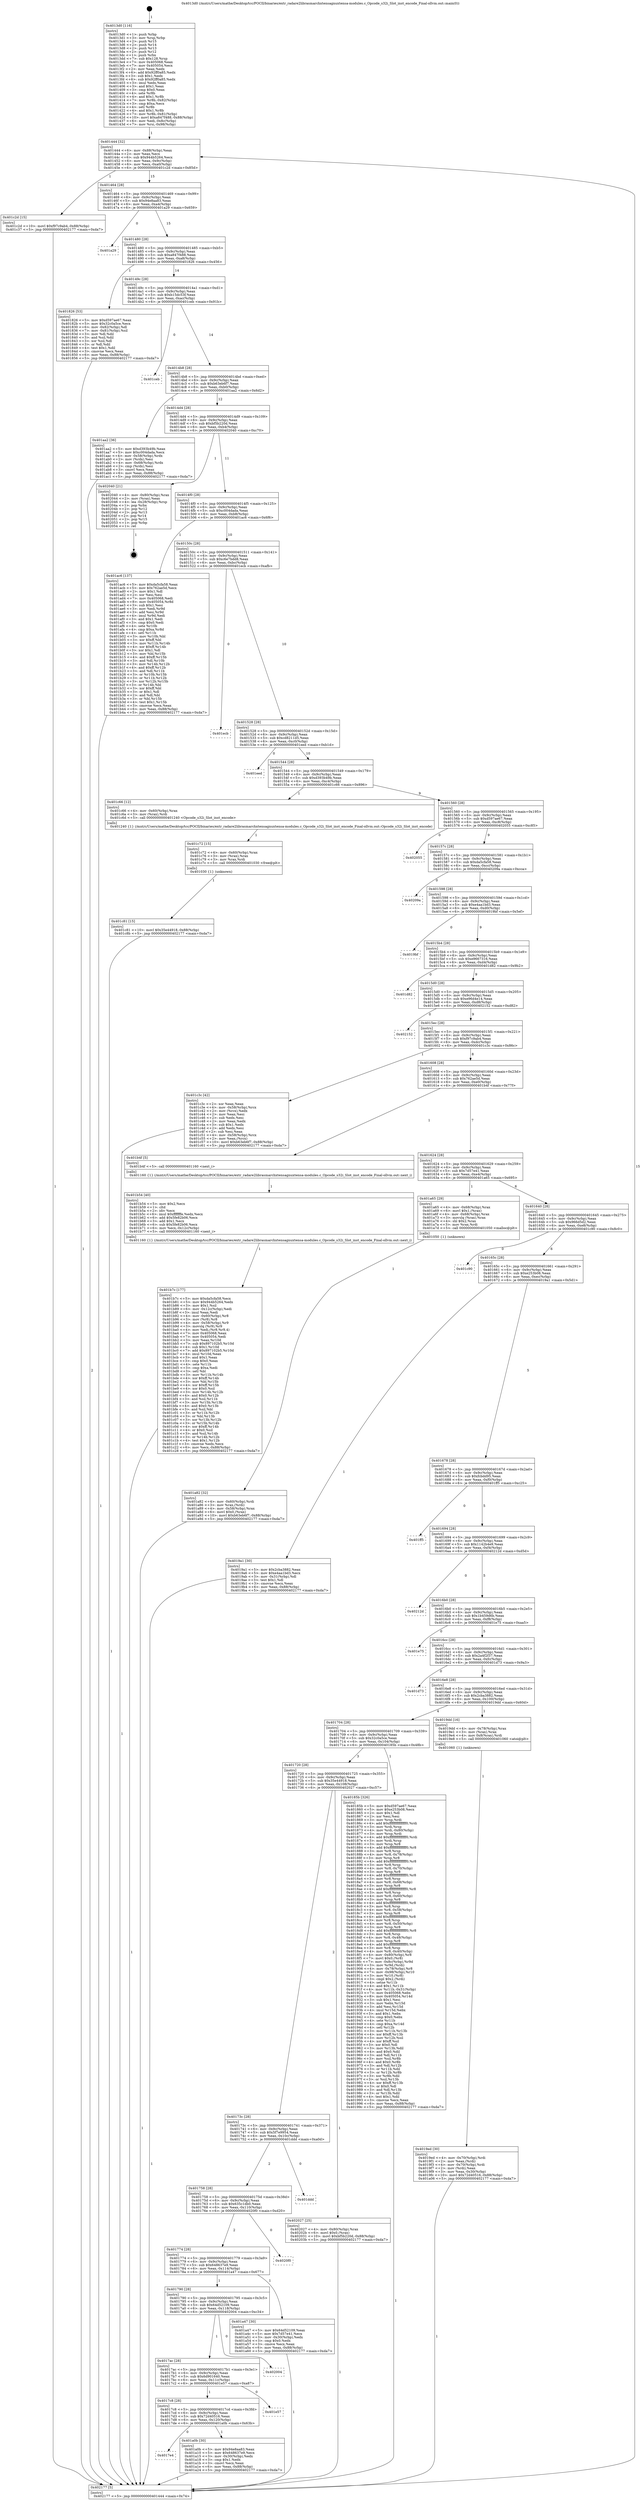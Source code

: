 digraph "0x4013d0" {
  label = "0x4013d0 (/mnt/c/Users/mathe/Desktop/tcc/POCII/binaries/extr_radare2librasmarchxtensagnuxtensa-modules.c_Opcode_s32i_Slot_inst_encode_Final-ollvm.out::main(0))"
  labelloc = "t"
  node[shape=record]

  Entry [label="",width=0.3,height=0.3,shape=circle,fillcolor=black,style=filled]
  "0x401444" [label="{
     0x401444 [32]\l
     | [instrs]\l
     &nbsp;&nbsp;0x401444 \<+6\>: mov -0x88(%rbp),%eax\l
     &nbsp;&nbsp;0x40144a \<+2\>: mov %eax,%ecx\l
     &nbsp;&nbsp;0x40144c \<+6\>: sub $0x944b5264,%ecx\l
     &nbsp;&nbsp;0x401452 \<+6\>: mov %eax,-0x9c(%rbp)\l
     &nbsp;&nbsp;0x401458 \<+6\>: mov %ecx,-0xa0(%rbp)\l
     &nbsp;&nbsp;0x40145e \<+6\>: je 0000000000401c2d \<main+0x85d\>\l
  }"]
  "0x401c2d" [label="{
     0x401c2d [15]\l
     | [instrs]\l
     &nbsp;&nbsp;0x401c2d \<+10\>: movl $0xf97c9ab4,-0x88(%rbp)\l
     &nbsp;&nbsp;0x401c37 \<+5\>: jmp 0000000000402177 \<main+0xda7\>\l
  }"]
  "0x401464" [label="{
     0x401464 [28]\l
     | [instrs]\l
     &nbsp;&nbsp;0x401464 \<+5\>: jmp 0000000000401469 \<main+0x99\>\l
     &nbsp;&nbsp;0x401469 \<+6\>: mov -0x9c(%rbp),%eax\l
     &nbsp;&nbsp;0x40146f \<+5\>: sub $0x94e8aa83,%eax\l
     &nbsp;&nbsp;0x401474 \<+6\>: mov %eax,-0xa4(%rbp)\l
     &nbsp;&nbsp;0x40147a \<+6\>: je 0000000000401a29 \<main+0x659\>\l
  }"]
  Exit [label="",width=0.3,height=0.3,shape=circle,fillcolor=black,style=filled,peripheries=2]
  "0x401a29" [label="{
     0x401a29\l
  }", style=dashed]
  "0x401480" [label="{
     0x401480 [28]\l
     | [instrs]\l
     &nbsp;&nbsp;0x401480 \<+5\>: jmp 0000000000401485 \<main+0xb5\>\l
     &nbsp;&nbsp;0x401485 \<+6\>: mov -0x9c(%rbp),%eax\l
     &nbsp;&nbsp;0x40148b \<+5\>: sub $0xa847f488,%eax\l
     &nbsp;&nbsp;0x401490 \<+6\>: mov %eax,-0xa8(%rbp)\l
     &nbsp;&nbsp;0x401496 \<+6\>: je 0000000000401826 \<main+0x456\>\l
  }"]
  "0x401c81" [label="{
     0x401c81 [15]\l
     | [instrs]\l
     &nbsp;&nbsp;0x401c81 \<+10\>: movl $0x35e44918,-0x88(%rbp)\l
     &nbsp;&nbsp;0x401c8b \<+5\>: jmp 0000000000402177 \<main+0xda7\>\l
  }"]
  "0x401826" [label="{
     0x401826 [53]\l
     | [instrs]\l
     &nbsp;&nbsp;0x401826 \<+5\>: mov $0xd597ae67,%eax\l
     &nbsp;&nbsp;0x40182b \<+5\>: mov $0x32c0a5ce,%ecx\l
     &nbsp;&nbsp;0x401830 \<+6\>: mov -0x82(%rbp),%dl\l
     &nbsp;&nbsp;0x401836 \<+7\>: mov -0x81(%rbp),%sil\l
     &nbsp;&nbsp;0x40183d \<+3\>: mov %dl,%dil\l
     &nbsp;&nbsp;0x401840 \<+3\>: and %sil,%dil\l
     &nbsp;&nbsp;0x401843 \<+3\>: xor %sil,%dl\l
     &nbsp;&nbsp;0x401846 \<+3\>: or %dl,%dil\l
     &nbsp;&nbsp;0x401849 \<+4\>: test $0x1,%dil\l
     &nbsp;&nbsp;0x40184d \<+3\>: cmovne %ecx,%eax\l
     &nbsp;&nbsp;0x401850 \<+6\>: mov %eax,-0x88(%rbp)\l
     &nbsp;&nbsp;0x401856 \<+5\>: jmp 0000000000402177 \<main+0xda7\>\l
  }"]
  "0x40149c" [label="{
     0x40149c [28]\l
     | [instrs]\l
     &nbsp;&nbsp;0x40149c \<+5\>: jmp 00000000004014a1 \<main+0xd1\>\l
     &nbsp;&nbsp;0x4014a1 \<+6\>: mov -0x9c(%rbp),%eax\l
     &nbsp;&nbsp;0x4014a7 \<+5\>: sub $0xb15dc53f,%eax\l
     &nbsp;&nbsp;0x4014ac \<+6\>: mov %eax,-0xac(%rbp)\l
     &nbsp;&nbsp;0x4014b2 \<+6\>: je 0000000000401ceb \<main+0x91b\>\l
  }"]
  "0x402177" [label="{
     0x402177 [5]\l
     | [instrs]\l
     &nbsp;&nbsp;0x402177 \<+5\>: jmp 0000000000401444 \<main+0x74\>\l
  }"]
  "0x4013d0" [label="{
     0x4013d0 [116]\l
     | [instrs]\l
     &nbsp;&nbsp;0x4013d0 \<+1\>: push %rbp\l
     &nbsp;&nbsp;0x4013d1 \<+3\>: mov %rsp,%rbp\l
     &nbsp;&nbsp;0x4013d4 \<+2\>: push %r15\l
     &nbsp;&nbsp;0x4013d6 \<+2\>: push %r14\l
     &nbsp;&nbsp;0x4013d8 \<+2\>: push %r13\l
     &nbsp;&nbsp;0x4013da \<+2\>: push %r12\l
     &nbsp;&nbsp;0x4013dc \<+1\>: push %rbx\l
     &nbsp;&nbsp;0x4013dd \<+7\>: sub $0x128,%rsp\l
     &nbsp;&nbsp;0x4013e4 \<+7\>: mov 0x405068,%eax\l
     &nbsp;&nbsp;0x4013eb \<+7\>: mov 0x405054,%ecx\l
     &nbsp;&nbsp;0x4013f2 \<+2\>: mov %eax,%edx\l
     &nbsp;&nbsp;0x4013f4 \<+6\>: add $0x92ff0a85,%edx\l
     &nbsp;&nbsp;0x4013fa \<+3\>: sub $0x1,%edx\l
     &nbsp;&nbsp;0x4013fd \<+6\>: sub $0x92ff0a85,%edx\l
     &nbsp;&nbsp;0x401403 \<+3\>: imul %edx,%eax\l
     &nbsp;&nbsp;0x401406 \<+3\>: and $0x1,%eax\l
     &nbsp;&nbsp;0x401409 \<+3\>: cmp $0x0,%eax\l
     &nbsp;&nbsp;0x40140c \<+4\>: sete %r8b\l
     &nbsp;&nbsp;0x401410 \<+4\>: and $0x1,%r8b\l
     &nbsp;&nbsp;0x401414 \<+7\>: mov %r8b,-0x82(%rbp)\l
     &nbsp;&nbsp;0x40141b \<+3\>: cmp $0xa,%ecx\l
     &nbsp;&nbsp;0x40141e \<+4\>: setl %r8b\l
     &nbsp;&nbsp;0x401422 \<+4\>: and $0x1,%r8b\l
     &nbsp;&nbsp;0x401426 \<+7\>: mov %r8b,-0x81(%rbp)\l
     &nbsp;&nbsp;0x40142d \<+10\>: movl $0xa847f488,-0x88(%rbp)\l
     &nbsp;&nbsp;0x401437 \<+6\>: mov %edi,-0x8c(%rbp)\l
     &nbsp;&nbsp;0x40143d \<+7\>: mov %rsi,-0x98(%rbp)\l
  }"]
  "0x401c72" [label="{
     0x401c72 [15]\l
     | [instrs]\l
     &nbsp;&nbsp;0x401c72 \<+4\>: mov -0x60(%rbp),%rax\l
     &nbsp;&nbsp;0x401c76 \<+3\>: mov (%rax),%rax\l
     &nbsp;&nbsp;0x401c79 \<+3\>: mov %rax,%rdi\l
     &nbsp;&nbsp;0x401c7c \<+5\>: call 0000000000401030 \<free@plt\>\l
     | [calls]\l
     &nbsp;&nbsp;0x401030 \{1\} (unknown)\l
  }"]
  "0x401ceb" [label="{
     0x401ceb\l
  }", style=dashed]
  "0x4014b8" [label="{
     0x4014b8 [28]\l
     | [instrs]\l
     &nbsp;&nbsp;0x4014b8 \<+5\>: jmp 00000000004014bd \<main+0xed\>\l
     &nbsp;&nbsp;0x4014bd \<+6\>: mov -0x9c(%rbp),%eax\l
     &nbsp;&nbsp;0x4014c3 \<+5\>: sub $0xb63eb6f7,%eax\l
     &nbsp;&nbsp;0x4014c8 \<+6\>: mov %eax,-0xb0(%rbp)\l
     &nbsp;&nbsp;0x4014ce \<+6\>: je 0000000000401aa2 \<main+0x6d2\>\l
  }"]
  "0x401b7c" [label="{
     0x401b7c [177]\l
     | [instrs]\l
     &nbsp;&nbsp;0x401b7c \<+5\>: mov $0xda5cfa58,%ecx\l
     &nbsp;&nbsp;0x401b81 \<+5\>: mov $0x944b5264,%edx\l
     &nbsp;&nbsp;0x401b86 \<+3\>: mov $0x1,%sil\l
     &nbsp;&nbsp;0x401b89 \<+6\>: mov -0x12c(%rbp),%edi\l
     &nbsp;&nbsp;0x401b8f \<+3\>: imul %eax,%edi\l
     &nbsp;&nbsp;0x401b92 \<+4\>: mov -0x60(%rbp),%r8\l
     &nbsp;&nbsp;0x401b96 \<+3\>: mov (%r8),%r8\l
     &nbsp;&nbsp;0x401b99 \<+4\>: mov -0x58(%rbp),%r9\l
     &nbsp;&nbsp;0x401b9d \<+3\>: movslq (%r9),%r9\l
     &nbsp;&nbsp;0x401ba0 \<+4\>: mov %edi,(%r8,%r9,4)\l
     &nbsp;&nbsp;0x401ba4 \<+7\>: mov 0x405068,%eax\l
     &nbsp;&nbsp;0x401bab \<+7\>: mov 0x405054,%edi\l
     &nbsp;&nbsp;0x401bb2 \<+3\>: mov %eax,%r10d\l
     &nbsp;&nbsp;0x401bb5 \<+7\>: sub $0x897102b5,%r10d\l
     &nbsp;&nbsp;0x401bbc \<+4\>: sub $0x1,%r10d\l
     &nbsp;&nbsp;0x401bc0 \<+7\>: add $0x897102b5,%r10d\l
     &nbsp;&nbsp;0x401bc7 \<+4\>: imul %r10d,%eax\l
     &nbsp;&nbsp;0x401bcb \<+3\>: and $0x1,%eax\l
     &nbsp;&nbsp;0x401bce \<+3\>: cmp $0x0,%eax\l
     &nbsp;&nbsp;0x401bd1 \<+4\>: sete %r11b\l
     &nbsp;&nbsp;0x401bd5 \<+3\>: cmp $0xa,%edi\l
     &nbsp;&nbsp;0x401bd8 \<+3\>: setl %bl\l
     &nbsp;&nbsp;0x401bdb \<+3\>: mov %r11b,%r14b\l
     &nbsp;&nbsp;0x401bde \<+4\>: xor $0xff,%r14b\l
     &nbsp;&nbsp;0x401be2 \<+3\>: mov %bl,%r15b\l
     &nbsp;&nbsp;0x401be5 \<+4\>: xor $0xff,%r15b\l
     &nbsp;&nbsp;0x401be9 \<+4\>: xor $0x0,%sil\l
     &nbsp;&nbsp;0x401bed \<+3\>: mov %r14b,%r12b\l
     &nbsp;&nbsp;0x401bf0 \<+4\>: and $0x0,%r12b\l
     &nbsp;&nbsp;0x401bf4 \<+3\>: and %sil,%r11b\l
     &nbsp;&nbsp;0x401bf7 \<+3\>: mov %r15b,%r13b\l
     &nbsp;&nbsp;0x401bfa \<+4\>: and $0x0,%r13b\l
     &nbsp;&nbsp;0x401bfe \<+3\>: and %sil,%bl\l
     &nbsp;&nbsp;0x401c01 \<+3\>: or %r11b,%r12b\l
     &nbsp;&nbsp;0x401c04 \<+3\>: or %bl,%r13b\l
     &nbsp;&nbsp;0x401c07 \<+3\>: xor %r13b,%r12b\l
     &nbsp;&nbsp;0x401c0a \<+3\>: or %r15b,%r14b\l
     &nbsp;&nbsp;0x401c0d \<+4\>: xor $0xff,%r14b\l
     &nbsp;&nbsp;0x401c11 \<+4\>: or $0x0,%sil\l
     &nbsp;&nbsp;0x401c15 \<+3\>: and %sil,%r14b\l
     &nbsp;&nbsp;0x401c18 \<+3\>: or %r14b,%r12b\l
     &nbsp;&nbsp;0x401c1b \<+4\>: test $0x1,%r12b\l
     &nbsp;&nbsp;0x401c1f \<+3\>: cmovne %edx,%ecx\l
     &nbsp;&nbsp;0x401c22 \<+6\>: mov %ecx,-0x88(%rbp)\l
     &nbsp;&nbsp;0x401c28 \<+5\>: jmp 0000000000402177 \<main+0xda7\>\l
  }"]
  "0x401aa2" [label="{
     0x401aa2 [36]\l
     | [instrs]\l
     &nbsp;&nbsp;0x401aa2 \<+5\>: mov $0xd393b49b,%eax\l
     &nbsp;&nbsp;0x401aa7 \<+5\>: mov $0xc004dada,%ecx\l
     &nbsp;&nbsp;0x401aac \<+4\>: mov -0x58(%rbp),%rdx\l
     &nbsp;&nbsp;0x401ab0 \<+2\>: mov (%rdx),%esi\l
     &nbsp;&nbsp;0x401ab2 \<+4\>: mov -0x68(%rbp),%rdx\l
     &nbsp;&nbsp;0x401ab6 \<+2\>: cmp (%rdx),%esi\l
     &nbsp;&nbsp;0x401ab8 \<+3\>: cmovl %ecx,%eax\l
     &nbsp;&nbsp;0x401abb \<+6\>: mov %eax,-0x88(%rbp)\l
     &nbsp;&nbsp;0x401ac1 \<+5\>: jmp 0000000000402177 \<main+0xda7\>\l
  }"]
  "0x4014d4" [label="{
     0x4014d4 [28]\l
     | [instrs]\l
     &nbsp;&nbsp;0x4014d4 \<+5\>: jmp 00000000004014d9 \<main+0x109\>\l
     &nbsp;&nbsp;0x4014d9 \<+6\>: mov -0x9c(%rbp),%eax\l
     &nbsp;&nbsp;0x4014df \<+5\>: sub $0xbf5b220d,%eax\l
     &nbsp;&nbsp;0x4014e4 \<+6\>: mov %eax,-0xb4(%rbp)\l
     &nbsp;&nbsp;0x4014ea \<+6\>: je 0000000000402040 \<main+0xc70\>\l
  }"]
  "0x401b54" [label="{
     0x401b54 [40]\l
     | [instrs]\l
     &nbsp;&nbsp;0x401b54 \<+5\>: mov $0x2,%ecx\l
     &nbsp;&nbsp;0x401b59 \<+1\>: cltd\l
     &nbsp;&nbsp;0x401b5a \<+2\>: idiv %ecx\l
     &nbsp;&nbsp;0x401b5c \<+6\>: imul $0xfffffffe,%edx,%ecx\l
     &nbsp;&nbsp;0x401b62 \<+6\>: add $0x5fe82b06,%ecx\l
     &nbsp;&nbsp;0x401b68 \<+3\>: add $0x1,%ecx\l
     &nbsp;&nbsp;0x401b6b \<+6\>: sub $0x5fe82b06,%ecx\l
     &nbsp;&nbsp;0x401b71 \<+6\>: mov %ecx,-0x12c(%rbp)\l
     &nbsp;&nbsp;0x401b77 \<+5\>: call 0000000000401160 \<next_i\>\l
     | [calls]\l
     &nbsp;&nbsp;0x401160 \{1\} (/mnt/c/Users/mathe/Desktop/tcc/POCII/binaries/extr_radare2librasmarchxtensagnuxtensa-modules.c_Opcode_s32i_Slot_inst_encode_Final-ollvm.out::next_i)\l
  }"]
  "0x402040" [label="{
     0x402040 [21]\l
     | [instrs]\l
     &nbsp;&nbsp;0x402040 \<+4\>: mov -0x80(%rbp),%rax\l
     &nbsp;&nbsp;0x402044 \<+2\>: mov (%rax),%eax\l
     &nbsp;&nbsp;0x402046 \<+4\>: lea -0x28(%rbp),%rsp\l
     &nbsp;&nbsp;0x40204a \<+1\>: pop %rbx\l
     &nbsp;&nbsp;0x40204b \<+2\>: pop %r12\l
     &nbsp;&nbsp;0x40204d \<+2\>: pop %r13\l
     &nbsp;&nbsp;0x40204f \<+2\>: pop %r14\l
     &nbsp;&nbsp;0x402051 \<+2\>: pop %r15\l
     &nbsp;&nbsp;0x402053 \<+1\>: pop %rbp\l
     &nbsp;&nbsp;0x402054 \<+1\>: ret\l
  }"]
  "0x4014f0" [label="{
     0x4014f0 [28]\l
     | [instrs]\l
     &nbsp;&nbsp;0x4014f0 \<+5\>: jmp 00000000004014f5 \<main+0x125\>\l
     &nbsp;&nbsp;0x4014f5 \<+6\>: mov -0x9c(%rbp),%eax\l
     &nbsp;&nbsp;0x4014fb \<+5\>: sub $0xc004dada,%eax\l
     &nbsp;&nbsp;0x401500 \<+6\>: mov %eax,-0xb8(%rbp)\l
     &nbsp;&nbsp;0x401506 \<+6\>: je 0000000000401ac6 \<main+0x6f6\>\l
  }"]
  "0x401a82" [label="{
     0x401a82 [32]\l
     | [instrs]\l
     &nbsp;&nbsp;0x401a82 \<+4\>: mov -0x60(%rbp),%rdi\l
     &nbsp;&nbsp;0x401a86 \<+3\>: mov %rax,(%rdi)\l
     &nbsp;&nbsp;0x401a89 \<+4\>: mov -0x58(%rbp),%rax\l
     &nbsp;&nbsp;0x401a8d \<+6\>: movl $0x0,(%rax)\l
     &nbsp;&nbsp;0x401a93 \<+10\>: movl $0xb63eb6f7,-0x88(%rbp)\l
     &nbsp;&nbsp;0x401a9d \<+5\>: jmp 0000000000402177 \<main+0xda7\>\l
  }"]
  "0x401ac6" [label="{
     0x401ac6 [137]\l
     | [instrs]\l
     &nbsp;&nbsp;0x401ac6 \<+5\>: mov $0xda5cfa58,%eax\l
     &nbsp;&nbsp;0x401acb \<+5\>: mov $0x762ae5d,%ecx\l
     &nbsp;&nbsp;0x401ad0 \<+2\>: mov $0x1,%dl\l
     &nbsp;&nbsp;0x401ad2 \<+2\>: xor %esi,%esi\l
     &nbsp;&nbsp;0x401ad4 \<+7\>: mov 0x405068,%edi\l
     &nbsp;&nbsp;0x401adb \<+8\>: mov 0x405054,%r8d\l
     &nbsp;&nbsp;0x401ae3 \<+3\>: sub $0x1,%esi\l
     &nbsp;&nbsp;0x401ae6 \<+3\>: mov %edi,%r9d\l
     &nbsp;&nbsp;0x401ae9 \<+3\>: add %esi,%r9d\l
     &nbsp;&nbsp;0x401aec \<+4\>: imul %r9d,%edi\l
     &nbsp;&nbsp;0x401af0 \<+3\>: and $0x1,%edi\l
     &nbsp;&nbsp;0x401af3 \<+3\>: cmp $0x0,%edi\l
     &nbsp;&nbsp;0x401af6 \<+4\>: sete %r10b\l
     &nbsp;&nbsp;0x401afa \<+4\>: cmp $0xa,%r8d\l
     &nbsp;&nbsp;0x401afe \<+4\>: setl %r11b\l
     &nbsp;&nbsp;0x401b02 \<+3\>: mov %r10b,%bl\l
     &nbsp;&nbsp;0x401b05 \<+3\>: xor $0xff,%bl\l
     &nbsp;&nbsp;0x401b08 \<+3\>: mov %r11b,%r14b\l
     &nbsp;&nbsp;0x401b0b \<+4\>: xor $0xff,%r14b\l
     &nbsp;&nbsp;0x401b0f \<+3\>: xor $0x1,%dl\l
     &nbsp;&nbsp;0x401b12 \<+3\>: mov %bl,%r15b\l
     &nbsp;&nbsp;0x401b15 \<+4\>: and $0xff,%r15b\l
     &nbsp;&nbsp;0x401b19 \<+3\>: and %dl,%r10b\l
     &nbsp;&nbsp;0x401b1c \<+3\>: mov %r14b,%r12b\l
     &nbsp;&nbsp;0x401b1f \<+4\>: and $0xff,%r12b\l
     &nbsp;&nbsp;0x401b23 \<+3\>: and %dl,%r11b\l
     &nbsp;&nbsp;0x401b26 \<+3\>: or %r10b,%r15b\l
     &nbsp;&nbsp;0x401b29 \<+3\>: or %r11b,%r12b\l
     &nbsp;&nbsp;0x401b2c \<+3\>: xor %r12b,%r15b\l
     &nbsp;&nbsp;0x401b2f \<+3\>: or %r14b,%bl\l
     &nbsp;&nbsp;0x401b32 \<+3\>: xor $0xff,%bl\l
     &nbsp;&nbsp;0x401b35 \<+3\>: or $0x1,%dl\l
     &nbsp;&nbsp;0x401b38 \<+2\>: and %dl,%bl\l
     &nbsp;&nbsp;0x401b3a \<+3\>: or %bl,%r15b\l
     &nbsp;&nbsp;0x401b3d \<+4\>: test $0x1,%r15b\l
     &nbsp;&nbsp;0x401b41 \<+3\>: cmovne %ecx,%eax\l
     &nbsp;&nbsp;0x401b44 \<+6\>: mov %eax,-0x88(%rbp)\l
     &nbsp;&nbsp;0x401b4a \<+5\>: jmp 0000000000402177 \<main+0xda7\>\l
  }"]
  "0x40150c" [label="{
     0x40150c [28]\l
     | [instrs]\l
     &nbsp;&nbsp;0x40150c \<+5\>: jmp 0000000000401511 \<main+0x141\>\l
     &nbsp;&nbsp;0x401511 \<+6\>: mov -0x9c(%rbp),%eax\l
     &nbsp;&nbsp;0x401517 \<+5\>: sub $0xc6e7bdd8,%eax\l
     &nbsp;&nbsp;0x40151c \<+6\>: mov %eax,-0xbc(%rbp)\l
     &nbsp;&nbsp;0x401522 \<+6\>: je 0000000000401ecb \<main+0xafb\>\l
  }"]
  "0x4017e4" [label="{
     0x4017e4\l
  }", style=dashed]
  "0x401ecb" [label="{
     0x401ecb\l
  }", style=dashed]
  "0x401528" [label="{
     0x401528 [28]\l
     | [instrs]\l
     &nbsp;&nbsp;0x401528 \<+5\>: jmp 000000000040152d \<main+0x15d\>\l
     &nbsp;&nbsp;0x40152d \<+6\>: mov -0x9c(%rbp),%eax\l
     &nbsp;&nbsp;0x401533 \<+5\>: sub $0xcd8211d5,%eax\l
     &nbsp;&nbsp;0x401538 \<+6\>: mov %eax,-0xc0(%rbp)\l
     &nbsp;&nbsp;0x40153e \<+6\>: je 0000000000401eed \<main+0xb1d\>\l
  }"]
  "0x401a0b" [label="{
     0x401a0b [30]\l
     | [instrs]\l
     &nbsp;&nbsp;0x401a0b \<+5\>: mov $0x94e8aa83,%eax\l
     &nbsp;&nbsp;0x401a10 \<+5\>: mov $0x648637e9,%ecx\l
     &nbsp;&nbsp;0x401a15 \<+3\>: mov -0x30(%rbp),%edx\l
     &nbsp;&nbsp;0x401a18 \<+3\>: cmp $0x1,%edx\l
     &nbsp;&nbsp;0x401a1b \<+3\>: cmovl %ecx,%eax\l
     &nbsp;&nbsp;0x401a1e \<+6\>: mov %eax,-0x88(%rbp)\l
     &nbsp;&nbsp;0x401a24 \<+5\>: jmp 0000000000402177 \<main+0xda7\>\l
  }"]
  "0x401eed" [label="{
     0x401eed\l
  }", style=dashed]
  "0x401544" [label="{
     0x401544 [28]\l
     | [instrs]\l
     &nbsp;&nbsp;0x401544 \<+5\>: jmp 0000000000401549 \<main+0x179\>\l
     &nbsp;&nbsp;0x401549 \<+6\>: mov -0x9c(%rbp),%eax\l
     &nbsp;&nbsp;0x40154f \<+5\>: sub $0xd393b49b,%eax\l
     &nbsp;&nbsp;0x401554 \<+6\>: mov %eax,-0xc4(%rbp)\l
     &nbsp;&nbsp;0x40155a \<+6\>: je 0000000000401c66 \<main+0x896\>\l
  }"]
  "0x4017c8" [label="{
     0x4017c8 [28]\l
     | [instrs]\l
     &nbsp;&nbsp;0x4017c8 \<+5\>: jmp 00000000004017cd \<main+0x3fd\>\l
     &nbsp;&nbsp;0x4017cd \<+6\>: mov -0x9c(%rbp),%eax\l
     &nbsp;&nbsp;0x4017d3 \<+5\>: sub $0x72d40516,%eax\l
     &nbsp;&nbsp;0x4017d8 \<+6\>: mov %eax,-0x120(%rbp)\l
     &nbsp;&nbsp;0x4017de \<+6\>: je 0000000000401a0b \<main+0x63b\>\l
  }"]
  "0x401c66" [label="{
     0x401c66 [12]\l
     | [instrs]\l
     &nbsp;&nbsp;0x401c66 \<+4\>: mov -0x60(%rbp),%rax\l
     &nbsp;&nbsp;0x401c6a \<+3\>: mov (%rax),%rdi\l
     &nbsp;&nbsp;0x401c6d \<+5\>: call 0000000000401240 \<Opcode_s32i_Slot_inst_encode\>\l
     | [calls]\l
     &nbsp;&nbsp;0x401240 \{1\} (/mnt/c/Users/mathe/Desktop/tcc/POCII/binaries/extr_radare2librasmarchxtensagnuxtensa-modules.c_Opcode_s32i_Slot_inst_encode_Final-ollvm.out::Opcode_s32i_Slot_inst_encode)\l
  }"]
  "0x401560" [label="{
     0x401560 [28]\l
     | [instrs]\l
     &nbsp;&nbsp;0x401560 \<+5\>: jmp 0000000000401565 \<main+0x195\>\l
     &nbsp;&nbsp;0x401565 \<+6\>: mov -0x9c(%rbp),%eax\l
     &nbsp;&nbsp;0x40156b \<+5\>: sub $0xd597ae67,%eax\l
     &nbsp;&nbsp;0x401570 \<+6\>: mov %eax,-0xc8(%rbp)\l
     &nbsp;&nbsp;0x401576 \<+6\>: je 0000000000402055 \<main+0xc85\>\l
  }"]
  "0x401e57" [label="{
     0x401e57\l
  }", style=dashed]
  "0x402055" [label="{
     0x402055\l
  }", style=dashed]
  "0x40157c" [label="{
     0x40157c [28]\l
     | [instrs]\l
     &nbsp;&nbsp;0x40157c \<+5\>: jmp 0000000000401581 \<main+0x1b1\>\l
     &nbsp;&nbsp;0x401581 \<+6\>: mov -0x9c(%rbp),%eax\l
     &nbsp;&nbsp;0x401587 \<+5\>: sub $0xda5cfa58,%eax\l
     &nbsp;&nbsp;0x40158c \<+6\>: mov %eax,-0xcc(%rbp)\l
     &nbsp;&nbsp;0x401592 \<+6\>: je 000000000040209a \<main+0xcca\>\l
  }"]
  "0x4017ac" [label="{
     0x4017ac [28]\l
     | [instrs]\l
     &nbsp;&nbsp;0x4017ac \<+5\>: jmp 00000000004017b1 \<main+0x3e1\>\l
     &nbsp;&nbsp;0x4017b1 \<+6\>: mov -0x9c(%rbp),%eax\l
     &nbsp;&nbsp;0x4017b7 \<+5\>: sub $0x6d901640,%eax\l
     &nbsp;&nbsp;0x4017bc \<+6\>: mov %eax,-0x11c(%rbp)\l
     &nbsp;&nbsp;0x4017c2 \<+6\>: je 0000000000401e57 \<main+0xa87\>\l
  }"]
  "0x40209a" [label="{
     0x40209a\l
  }", style=dashed]
  "0x401598" [label="{
     0x401598 [28]\l
     | [instrs]\l
     &nbsp;&nbsp;0x401598 \<+5\>: jmp 000000000040159d \<main+0x1cd\>\l
     &nbsp;&nbsp;0x40159d \<+6\>: mov -0x9c(%rbp),%eax\l
     &nbsp;&nbsp;0x4015a3 \<+5\>: sub $0xe4aa1bd3,%eax\l
     &nbsp;&nbsp;0x4015a8 \<+6\>: mov %eax,-0xd0(%rbp)\l
     &nbsp;&nbsp;0x4015ae \<+6\>: je 00000000004019bf \<main+0x5ef\>\l
  }"]
  "0x402004" [label="{
     0x402004\l
  }", style=dashed]
  "0x4019bf" [label="{
     0x4019bf\l
  }", style=dashed]
  "0x4015b4" [label="{
     0x4015b4 [28]\l
     | [instrs]\l
     &nbsp;&nbsp;0x4015b4 \<+5\>: jmp 00000000004015b9 \<main+0x1e9\>\l
     &nbsp;&nbsp;0x4015b9 \<+6\>: mov -0x9c(%rbp),%eax\l
     &nbsp;&nbsp;0x4015bf \<+5\>: sub $0xe9667316,%eax\l
     &nbsp;&nbsp;0x4015c4 \<+6\>: mov %eax,-0xd4(%rbp)\l
     &nbsp;&nbsp;0x4015ca \<+6\>: je 0000000000401d82 \<main+0x9b2\>\l
  }"]
  "0x401790" [label="{
     0x401790 [28]\l
     | [instrs]\l
     &nbsp;&nbsp;0x401790 \<+5\>: jmp 0000000000401795 \<main+0x3c5\>\l
     &nbsp;&nbsp;0x401795 \<+6\>: mov -0x9c(%rbp),%eax\l
     &nbsp;&nbsp;0x40179b \<+5\>: sub $0x64d52109,%eax\l
     &nbsp;&nbsp;0x4017a0 \<+6\>: mov %eax,-0x118(%rbp)\l
     &nbsp;&nbsp;0x4017a6 \<+6\>: je 0000000000402004 \<main+0xc34\>\l
  }"]
  "0x401d82" [label="{
     0x401d82\l
  }", style=dashed]
  "0x4015d0" [label="{
     0x4015d0 [28]\l
     | [instrs]\l
     &nbsp;&nbsp;0x4015d0 \<+5\>: jmp 00000000004015d5 \<main+0x205\>\l
     &nbsp;&nbsp;0x4015d5 \<+6\>: mov -0x9c(%rbp),%eax\l
     &nbsp;&nbsp;0x4015db \<+5\>: sub $0xe96d4e14,%eax\l
     &nbsp;&nbsp;0x4015e0 \<+6\>: mov %eax,-0xd8(%rbp)\l
     &nbsp;&nbsp;0x4015e6 \<+6\>: je 0000000000402152 \<main+0xd82\>\l
  }"]
  "0x401a47" [label="{
     0x401a47 [30]\l
     | [instrs]\l
     &nbsp;&nbsp;0x401a47 \<+5\>: mov $0x64d52109,%eax\l
     &nbsp;&nbsp;0x401a4c \<+5\>: mov $0x7d57e41,%ecx\l
     &nbsp;&nbsp;0x401a51 \<+3\>: mov -0x30(%rbp),%edx\l
     &nbsp;&nbsp;0x401a54 \<+3\>: cmp $0x0,%edx\l
     &nbsp;&nbsp;0x401a57 \<+3\>: cmove %ecx,%eax\l
     &nbsp;&nbsp;0x401a5a \<+6\>: mov %eax,-0x88(%rbp)\l
     &nbsp;&nbsp;0x401a60 \<+5\>: jmp 0000000000402177 \<main+0xda7\>\l
  }"]
  "0x402152" [label="{
     0x402152\l
  }", style=dashed]
  "0x4015ec" [label="{
     0x4015ec [28]\l
     | [instrs]\l
     &nbsp;&nbsp;0x4015ec \<+5\>: jmp 00000000004015f1 \<main+0x221\>\l
     &nbsp;&nbsp;0x4015f1 \<+6\>: mov -0x9c(%rbp),%eax\l
     &nbsp;&nbsp;0x4015f7 \<+5\>: sub $0xf97c9ab4,%eax\l
     &nbsp;&nbsp;0x4015fc \<+6\>: mov %eax,-0xdc(%rbp)\l
     &nbsp;&nbsp;0x401602 \<+6\>: je 0000000000401c3c \<main+0x86c\>\l
  }"]
  "0x401774" [label="{
     0x401774 [28]\l
     | [instrs]\l
     &nbsp;&nbsp;0x401774 \<+5\>: jmp 0000000000401779 \<main+0x3a9\>\l
     &nbsp;&nbsp;0x401779 \<+6\>: mov -0x9c(%rbp),%eax\l
     &nbsp;&nbsp;0x40177f \<+5\>: sub $0x648637e9,%eax\l
     &nbsp;&nbsp;0x401784 \<+6\>: mov %eax,-0x114(%rbp)\l
     &nbsp;&nbsp;0x40178a \<+6\>: je 0000000000401a47 \<main+0x677\>\l
  }"]
  "0x401c3c" [label="{
     0x401c3c [42]\l
     | [instrs]\l
     &nbsp;&nbsp;0x401c3c \<+2\>: xor %eax,%eax\l
     &nbsp;&nbsp;0x401c3e \<+4\>: mov -0x58(%rbp),%rcx\l
     &nbsp;&nbsp;0x401c42 \<+2\>: mov (%rcx),%edx\l
     &nbsp;&nbsp;0x401c44 \<+2\>: mov %eax,%esi\l
     &nbsp;&nbsp;0x401c46 \<+2\>: sub %edx,%esi\l
     &nbsp;&nbsp;0x401c48 \<+2\>: mov %eax,%edx\l
     &nbsp;&nbsp;0x401c4a \<+3\>: sub $0x1,%edx\l
     &nbsp;&nbsp;0x401c4d \<+2\>: add %edx,%esi\l
     &nbsp;&nbsp;0x401c4f \<+2\>: sub %esi,%eax\l
     &nbsp;&nbsp;0x401c51 \<+4\>: mov -0x58(%rbp),%rcx\l
     &nbsp;&nbsp;0x401c55 \<+2\>: mov %eax,(%rcx)\l
     &nbsp;&nbsp;0x401c57 \<+10\>: movl $0xb63eb6f7,-0x88(%rbp)\l
     &nbsp;&nbsp;0x401c61 \<+5\>: jmp 0000000000402177 \<main+0xda7\>\l
  }"]
  "0x401608" [label="{
     0x401608 [28]\l
     | [instrs]\l
     &nbsp;&nbsp;0x401608 \<+5\>: jmp 000000000040160d \<main+0x23d\>\l
     &nbsp;&nbsp;0x40160d \<+6\>: mov -0x9c(%rbp),%eax\l
     &nbsp;&nbsp;0x401613 \<+5\>: sub $0x762ae5d,%eax\l
     &nbsp;&nbsp;0x401618 \<+6\>: mov %eax,-0xe0(%rbp)\l
     &nbsp;&nbsp;0x40161e \<+6\>: je 0000000000401b4f \<main+0x77f\>\l
  }"]
  "0x4020f0" [label="{
     0x4020f0\l
  }", style=dashed]
  "0x401b4f" [label="{
     0x401b4f [5]\l
     | [instrs]\l
     &nbsp;&nbsp;0x401b4f \<+5\>: call 0000000000401160 \<next_i\>\l
     | [calls]\l
     &nbsp;&nbsp;0x401160 \{1\} (/mnt/c/Users/mathe/Desktop/tcc/POCII/binaries/extr_radare2librasmarchxtensagnuxtensa-modules.c_Opcode_s32i_Slot_inst_encode_Final-ollvm.out::next_i)\l
  }"]
  "0x401624" [label="{
     0x401624 [28]\l
     | [instrs]\l
     &nbsp;&nbsp;0x401624 \<+5\>: jmp 0000000000401629 \<main+0x259\>\l
     &nbsp;&nbsp;0x401629 \<+6\>: mov -0x9c(%rbp),%eax\l
     &nbsp;&nbsp;0x40162f \<+5\>: sub $0x7d57e41,%eax\l
     &nbsp;&nbsp;0x401634 \<+6\>: mov %eax,-0xe4(%rbp)\l
     &nbsp;&nbsp;0x40163a \<+6\>: je 0000000000401a65 \<main+0x695\>\l
  }"]
  "0x401758" [label="{
     0x401758 [28]\l
     | [instrs]\l
     &nbsp;&nbsp;0x401758 \<+5\>: jmp 000000000040175d \<main+0x38d\>\l
     &nbsp;&nbsp;0x40175d \<+6\>: mov -0x9c(%rbp),%eax\l
     &nbsp;&nbsp;0x401763 \<+5\>: sub $0x635c1db0,%eax\l
     &nbsp;&nbsp;0x401768 \<+6\>: mov %eax,-0x110(%rbp)\l
     &nbsp;&nbsp;0x40176e \<+6\>: je 00000000004020f0 \<main+0xd20\>\l
  }"]
  "0x401a65" [label="{
     0x401a65 [29]\l
     | [instrs]\l
     &nbsp;&nbsp;0x401a65 \<+4\>: mov -0x68(%rbp),%rax\l
     &nbsp;&nbsp;0x401a69 \<+6\>: movl $0x1,(%rax)\l
     &nbsp;&nbsp;0x401a6f \<+4\>: mov -0x68(%rbp),%rax\l
     &nbsp;&nbsp;0x401a73 \<+3\>: movslq (%rax),%rax\l
     &nbsp;&nbsp;0x401a76 \<+4\>: shl $0x2,%rax\l
     &nbsp;&nbsp;0x401a7a \<+3\>: mov %rax,%rdi\l
     &nbsp;&nbsp;0x401a7d \<+5\>: call 0000000000401050 \<malloc@plt\>\l
     | [calls]\l
     &nbsp;&nbsp;0x401050 \{1\} (unknown)\l
  }"]
  "0x401640" [label="{
     0x401640 [28]\l
     | [instrs]\l
     &nbsp;&nbsp;0x401640 \<+5\>: jmp 0000000000401645 \<main+0x275\>\l
     &nbsp;&nbsp;0x401645 \<+6\>: mov -0x9c(%rbp),%eax\l
     &nbsp;&nbsp;0x40164b \<+5\>: sub $0x966d5d2,%eax\l
     &nbsp;&nbsp;0x401650 \<+6\>: mov %eax,-0xe8(%rbp)\l
     &nbsp;&nbsp;0x401656 \<+6\>: je 0000000000401c90 \<main+0x8c0\>\l
  }"]
  "0x401ddd" [label="{
     0x401ddd\l
  }", style=dashed]
  "0x401c90" [label="{
     0x401c90\l
  }", style=dashed]
  "0x40165c" [label="{
     0x40165c [28]\l
     | [instrs]\l
     &nbsp;&nbsp;0x40165c \<+5\>: jmp 0000000000401661 \<main+0x291\>\l
     &nbsp;&nbsp;0x401661 \<+6\>: mov -0x9c(%rbp),%eax\l
     &nbsp;&nbsp;0x401667 \<+5\>: sub $0xe253b08,%eax\l
     &nbsp;&nbsp;0x40166c \<+6\>: mov %eax,-0xec(%rbp)\l
     &nbsp;&nbsp;0x401672 \<+6\>: je 00000000004019a1 \<main+0x5d1\>\l
  }"]
  "0x40173c" [label="{
     0x40173c [28]\l
     | [instrs]\l
     &nbsp;&nbsp;0x40173c \<+5\>: jmp 0000000000401741 \<main+0x371\>\l
     &nbsp;&nbsp;0x401741 \<+6\>: mov -0x9c(%rbp),%eax\l
     &nbsp;&nbsp;0x401747 \<+5\>: sub $0x5f7e9954,%eax\l
     &nbsp;&nbsp;0x40174c \<+6\>: mov %eax,-0x10c(%rbp)\l
     &nbsp;&nbsp;0x401752 \<+6\>: je 0000000000401ddd \<main+0xa0d\>\l
  }"]
  "0x4019a1" [label="{
     0x4019a1 [30]\l
     | [instrs]\l
     &nbsp;&nbsp;0x4019a1 \<+5\>: mov $0x2cba3882,%eax\l
     &nbsp;&nbsp;0x4019a6 \<+5\>: mov $0xe4aa1bd3,%ecx\l
     &nbsp;&nbsp;0x4019ab \<+3\>: mov -0x31(%rbp),%dl\l
     &nbsp;&nbsp;0x4019ae \<+3\>: test $0x1,%dl\l
     &nbsp;&nbsp;0x4019b1 \<+3\>: cmovne %ecx,%eax\l
     &nbsp;&nbsp;0x4019b4 \<+6\>: mov %eax,-0x88(%rbp)\l
     &nbsp;&nbsp;0x4019ba \<+5\>: jmp 0000000000402177 \<main+0xda7\>\l
  }"]
  "0x401678" [label="{
     0x401678 [28]\l
     | [instrs]\l
     &nbsp;&nbsp;0x401678 \<+5\>: jmp 000000000040167d \<main+0x2ad\>\l
     &nbsp;&nbsp;0x40167d \<+6\>: mov -0x9c(%rbp),%eax\l
     &nbsp;&nbsp;0x401683 \<+5\>: sub $0xfcbdd95,%eax\l
     &nbsp;&nbsp;0x401688 \<+6\>: mov %eax,-0xf0(%rbp)\l
     &nbsp;&nbsp;0x40168e \<+6\>: je 0000000000401ff5 \<main+0xc25\>\l
  }"]
  "0x402027" [label="{
     0x402027 [25]\l
     | [instrs]\l
     &nbsp;&nbsp;0x402027 \<+4\>: mov -0x80(%rbp),%rax\l
     &nbsp;&nbsp;0x40202b \<+6\>: movl $0x0,(%rax)\l
     &nbsp;&nbsp;0x402031 \<+10\>: movl $0xbf5b220d,-0x88(%rbp)\l
     &nbsp;&nbsp;0x40203b \<+5\>: jmp 0000000000402177 \<main+0xda7\>\l
  }"]
  "0x401ff5" [label="{
     0x401ff5\l
  }", style=dashed]
  "0x401694" [label="{
     0x401694 [28]\l
     | [instrs]\l
     &nbsp;&nbsp;0x401694 \<+5\>: jmp 0000000000401699 \<main+0x2c9\>\l
     &nbsp;&nbsp;0x401699 \<+6\>: mov -0x9c(%rbp),%eax\l
     &nbsp;&nbsp;0x40169f \<+5\>: sub $0x1142b4e9,%eax\l
     &nbsp;&nbsp;0x4016a4 \<+6\>: mov %eax,-0xf4(%rbp)\l
     &nbsp;&nbsp;0x4016aa \<+6\>: je 000000000040212d \<main+0xd5d\>\l
  }"]
  "0x4019ed" [label="{
     0x4019ed [30]\l
     | [instrs]\l
     &nbsp;&nbsp;0x4019ed \<+4\>: mov -0x70(%rbp),%rdi\l
     &nbsp;&nbsp;0x4019f1 \<+2\>: mov %eax,(%rdi)\l
     &nbsp;&nbsp;0x4019f3 \<+4\>: mov -0x70(%rbp),%rdi\l
     &nbsp;&nbsp;0x4019f7 \<+2\>: mov (%rdi),%eax\l
     &nbsp;&nbsp;0x4019f9 \<+3\>: mov %eax,-0x30(%rbp)\l
     &nbsp;&nbsp;0x4019fc \<+10\>: movl $0x72d40516,-0x88(%rbp)\l
     &nbsp;&nbsp;0x401a06 \<+5\>: jmp 0000000000402177 \<main+0xda7\>\l
  }"]
  "0x40212d" [label="{
     0x40212d\l
  }", style=dashed]
  "0x4016b0" [label="{
     0x4016b0 [28]\l
     | [instrs]\l
     &nbsp;&nbsp;0x4016b0 \<+5\>: jmp 00000000004016b5 \<main+0x2e5\>\l
     &nbsp;&nbsp;0x4016b5 \<+6\>: mov -0x9c(%rbp),%eax\l
     &nbsp;&nbsp;0x4016bb \<+5\>: sub $0x1b459d6b,%eax\l
     &nbsp;&nbsp;0x4016c0 \<+6\>: mov %eax,-0xf8(%rbp)\l
     &nbsp;&nbsp;0x4016c6 \<+6\>: je 0000000000401e75 \<main+0xaa5\>\l
  }"]
  "0x401720" [label="{
     0x401720 [28]\l
     | [instrs]\l
     &nbsp;&nbsp;0x401720 \<+5\>: jmp 0000000000401725 \<main+0x355\>\l
     &nbsp;&nbsp;0x401725 \<+6\>: mov -0x9c(%rbp),%eax\l
     &nbsp;&nbsp;0x40172b \<+5\>: sub $0x35e44918,%eax\l
     &nbsp;&nbsp;0x401730 \<+6\>: mov %eax,-0x108(%rbp)\l
     &nbsp;&nbsp;0x401736 \<+6\>: je 0000000000402027 \<main+0xc57\>\l
  }"]
  "0x401e75" [label="{
     0x401e75\l
  }", style=dashed]
  "0x4016cc" [label="{
     0x4016cc [28]\l
     | [instrs]\l
     &nbsp;&nbsp;0x4016cc \<+5\>: jmp 00000000004016d1 \<main+0x301\>\l
     &nbsp;&nbsp;0x4016d1 \<+6\>: mov -0x9c(%rbp),%eax\l
     &nbsp;&nbsp;0x4016d7 \<+5\>: sub $0x2a4f2f37,%eax\l
     &nbsp;&nbsp;0x4016dc \<+6\>: mov %eax,-0xfc(%rbp)\l
     &nbsp;&nbsp;0x4016e2 \<+6\>: je 0000000000401d73 \<main+0x9a3\>\l
  }"]
  "0x40185b" [label="{
     0x40185b [326]\l
     | [instrs]\l
     &nbsp;&nbsp;0x40185b \<+5\>: mov $0xd597ae67,%eax\l
     &nbsp;&nbsp;0x401860 \<+5\>: mov $0xe253b08,%ecx\l
     &nbsp;&nbsp;0x401865 \<+2\>: mov $0x1,%dl\l
     &nbsp;&nbsp;0x401867 \<+2\>: xor %esi,%esi\l
     &nbsp;&nbsp;0x401869 \<+3\>: mov %rsp,%rdi\l
     &nbsp;&nbsp;0x40186c \<+4\>: add $0xfffffffffffffff0,%rdi\l
     &nbsp;&nbsp;0x401870 \<+3\>: mov %rdi,%rsp\l
     &nbsp;&nbsp;0x401873 \<+4\>: mov %rdi,-0x80(%rbp)\l
     &nbsp;&nbsp;0x401877 \<+3\>: mov %rsp,%rdi\l
     &nbsp;&nbsp;0x40187a \<+4\>: add $0xfffffffffffffff0,%rdi\l
     &nbsp;&nbsp;0x40187e \<+3\>: mov %rdi,%rsp\l
     &nbsp;&nbsp;0x401881 \<+3\>: mov %rsp,%r8\l
     &nbsp;&nbsp;0x401884 \<+4\>: add $0xfffffffffffffff0,%r8\l
     &nbsp;&nbsp;0x401888 \<+3\>: mov %r8,%rsp\l
     &nbsp;&nbsp;0x40188b \<+4\>: mov %r8,-0x78(%rbp)\l
     &nbsp;&nbsp;0x40188f \<+3\>: mov %rsp,%r8\l
     &nbsp;&nbsp;0x401892 \<+4\>: add $0xfffffffffffffff0,%r8\l
     &nbsp;&nbsp;0x401896 \<+3\>: mov %r8,%rsp\l
     &nbsp;&nbsp;0x401899 \<+4\>: mov %r8,-0x70(%rbp)\l
     &nbsp;&nbsp;0x40189d \<+3\>: mov %rsp,%r8\l
     &nbsp;&nbsp;0x4018a0 \<+4\>: add $0xfffffffffffffff0,%r8\l
     &nbsp;&nbsp;0x4018a4 \<+3\>: mov %r8,%rsp\l
     &nbsp;&nbsp;0x4018a7 \<+4\>: mov %r8,-0x68(%rbp)\l
     &nbsp;&nbsp;0x4018ab \<+3\>: mov %rsp,%r8\l
     &nbsp;&nbsp;0x4018ae \<+4\>: add $0xfffffffffffffff0,%r8\l
     &nbsp;&nbsp;0x4018b2 \<+3\>: mov %r8,%rsp\l
     &nbsp;&nbsp;0x4018b5 \<+4\>: mov %r8,-0x60(%rbp)\l
     &nbsp;&nbsp;0x4018b9 \<+3\>: mov %rsp,%r8\l
     &nbsp;&nbsp;0x4018bc \<+4\>: add $0xfffffffffffffff0,%r8\l
     &nbsp;&nbsp;0x4018c0 \<+3\>: mov %r8,%rsp\l
     &nbsp;&nbsp;0x4018c3 \<+4\>: mov %r8,-0x58(%rbp)\l
     &nbsp;&nbsp;0x4018c7 \<+3\>: mov %rsp,%r8\l
     &nbsp;&nbsp;0x4018ca \<+4\>: add $0xfffffffffffffff0,%r8\l
     &nbsp;&nbsp;0x4018ce \<+3\>: mov %r8,%rsp\l
     &nbsp;&nbsp;0x4018d1 \<+4\>: mov %r8,-0x50(%rbp)\l
     &nbsp;&nbsp;0x4018d5 \<+3\>: mov %rsp,%r8\l
     &nbsp;&nbsp;0x4018d8 \<+4\>: add $0xfffffffffffffff0,%r8\l
     &nbsp;&nbsp;0x4018dc \<+3\>: mov %r8,%rsp\l
     &nbsp;&nbsp;0x4018df \<+4\>: mov %r8,-0x48(%rbp)\l
     &nbsp;&nbsp;0x4018e3 \<+3\>: mov %rsp,%r8\l
     &nbsp;&nbsp;0x4018e6 \<+4\>: add $0xfffffffffffffff0,%r8\l
     &nbsp;&nbsp;0x4018ea \<+3\>: mov %r8,%rsp\l
     &nbsp;&nbsp;0x4018ed \<+4\>: mov %r8,-0x40(%rbp)\l
     &nbsp;&nbsp;0x4018f1 \<+4\>: mov -0x80(%rbp),%r8\l
     &nbsp;&nbsp;0x4018f5 \<+7\>: movl $0x0,(%r8)\l
     &nbsp;&nbsp;0x4018fc \<+7\>: mov -0x8c(%rbp),%r9d\l
     &nbsp;&nbsp;0x401903 \<+3\>: mov %r9d,(%rdi)\l
     &nbsp;&nbsp;0x401906 \<+4\>: mov -0x78(%rbp),%r8\l
     &nbsp;&nbsp;0x40190a \<+7\>: mov -0x98(%rbp),%r10\l
     &nbsp;&nbsp;0x401911 \<+3\>: mov %r10,(%r8)\l
     &nbsp;&nbsp;0x401914 \<+3\>: cmpl $0x2,(%rdi)\l
     &nbsp;&nbsp;0x401917 \<+4\>: setne %r11b\l
     &nbsp;&nbsp;0x40191b \<+4\>: and $0x1,%r11b\l
     &nbsp;&nbsp;0x40191f \<+4\>: mov %r11b,-0x31(%rbp)\l
     &nbsp;&nbsp;0x401923 \<+7\>: mov 0x405068,%ebx\l
     &nbsp;&nbsp;0x40192a \<+8\>: mov 0x405054,%r14d\l
     &nbsp;&nbsp;0x401932 \<+3\>: sub $0x1,%esi\l
     &nbsp;&nbsp;0x401935 \<+3\>: mov %ebx,%r15d\l
     &nbsp;&nbsp;0x401938 \<+3\>: add %esi,%r15d\l
     &nbsp;&nbsp;0x40193b \<+4\>: imul %r15d,%ebx\l
     &nbsp;&nbsp;0x40193f \<+3\>: and $0x1,%ebx\l
     &nbsp;&nbsp;0x401942 \<+3\>: cmp $0x0,%ebx\l
     &nbsp;&nbsp;0x401945 \<+4\>: sete %r11b\l
     &nbsp;&nbsp;0x401949 \<+4\>: cmp $0xa,%r14d\l
     &nbsp;&nbsp;0x40194d \<+4\>: setl %r12b\l
     &nbsp;&nbsp;0x401951 \<+3\>: mov %r11b,%r13b\l
     &nbsp;&nbsp;0x401954 \<+4\>: xor $0xff,%r13b\l
     &nbsp;&nbsp;0x401958 \<+3\>: mov %r12b,%sil\l
     &nbsp;&nbsp;0x40195b \<+4\>: xor $0xff,%sil\l
     &nbsp;&nbsp;0x40195f \<+3\>: xor $0x0,%dl\l
     &nbsp;&nbsp;0x401962 \<+3\>: mov %r13b,%dil\l
     &nbsp;&nbsp;0x401965 \<+4\>: and $0x0,%dil\l
     &nbsp;&nbsp;0x401969 \<+3\>: and %dl,%r11b\l
     &nbsp;&nbsp;0x40196c \<+3\>: mov %sil,%r8b\l
     &nbsp;&nbsp;0x40196f \<+4\>: and $0x0,%r8b\l
     &nbsp;&nbsp;0x401973 \<+3\>: and %dl,%r12b\l
     &nbsp;&nbsp;0x401976 \<+3\>: or %r11b,%dil\l
     &nbsp;&nbsp;0x401979 \<+3\>: or %r12b,%r8b\l
     &nbsp;&nbsp;0x40197c \<+3\>: xor %r8b,%dil\l
     &nbsp;&nbsp;0x40197f \<+3\>: or %sil,%r13b\l
     &nbsp;&nbsp;0x401982 \<+4\>: xor $0xff,%r13b\l
     &nbsp;&nbsp;0x401986 \<+3\>: or $0x0,%dl\l
     &nbsp;&nbsp;0x401989 \<+3\>: and %dl,%r13b\l
     &nbsp;&nbsp;0x40198c \<+3\>: or %r13b,%dil\l
     &nbsp;&nbsp;0x40198f \<+4\>: test $0x1,%dil\l
     &nbsp;&nbsp;0x401993 \<+3\>: cmovne %ecx,%eax\l
     &nbsp;&nbsp;0x401996 \<+6\>: mov %eax,-0x88(%rbp)\l
     &nbsp;&nbsp;0x40199c \<+5\>: jmp 0000000000402177 \<main+0xda7\>\l
  }"]
  "0x401d73" [label="{
     0x401d73\l
  }", style=dashed]
  "0x4016e8" [label="{
     0x4016e8 [28]\l
     | [instrs]\l
     &nbsp;&nbsp;0x4016e8 \<+5\>: jmp 00000000004016ed \<main+0x31d\>\l
     &nbsp;&nbsp;0x4016ed \<+6\>: mov -0x9c(%rbp),%eax\l
     &nbsp;&nbsp;0x4016f3 \<+5\>: sub $0x2cba3882,%eax\l
     &nbsp;&nbsp;0x4016f8 \<+6\>: mov %eax,-0x100(%rbp)\l
     &nbsp;&nbsp;0x4016fe \<+6\>: je 00000000004019dd \<main+0x60d\>\l
  }"]
  "0x401704" [label="{
     0x401704 [28]\l
     | [instrs]\l
     &nbsp;&nbsp;0x401704 \<+5\>: jmp 0000000000401709 \<main+0x339\>\l
     &nbsp;&nbsp;0x401709 \<+6\>: mov -0x9c(%rbp),%eax\l
     &nbsp;&nbsp;0x40170f \<+5\>: sub $0x32c0a5ce,%eax\l
     &nbsp;&nbsp;0x401714 \<+6\>: mov %eax,-0x104(%rbp)\l
     &nbsp;&nbsp;0x40171a \<+6\>: je 000000000040185b \<main+0x48b\>\l
  }"]
  "0x4019dd" [label="{
     0x4019dd [16]\l
     | [instrs]\l
     &nbsp;&nbsp;0x4019dd \<+4\>: mov -0x78(%rbp),%rax\l
     &nbsp;&nbsp;0x4019e1 \<+3\>: mov (%rax),%rax\l
     &nbsp;&nbsp;0x4019e4 \<+4\>: mov 0x8(%rax),%rdi\l
     &nbsp;&nbsp;0x4019e8 \<+5\>: call 0000000000401060 \<atoi@plt\>\l
     | [calls]\l
     &nbsp;&nbsp;0x401060 \{1\} (unknown)\l
  }"]
  Entry -> "0x4013d0" [label=" 1"]
  "0x401444" -> "0x401c2d" [label=" 1"]
  "0x401444" -> "0x401464" [label=" 15"]
  "0x402040" -> Exit [label=" 1"]
  "0x401464" -> "0x401a29" [label=" 0"]
  "0x401464" -> "0x401480" [label=" 15"]
  "0x402027" -> "0x402177" [label=" 1"]
  "0x401480" -> "0x401826" [label=" 1"]
  "0x401480" -> "0x40149c" [label=" 14"]
  "0x401826" -> "0x402177" [label=" 1"]
  "0x4013d0" -> "0x401444" [label=" 1"]
  "0x402177" -> "0x401444" [label=" 15"]
  "0x401c81" -> "0x402177" [label=" 1"]
  "0x40149c" -> "0x401ceb" [label=" 0"]
  "0x40149c" -> "0x4014b8" [label=" 14"]
  "0x401c72" -> "0x401c81" [label=" 1"]
  "0x4014b8" -> "0x401aa2" [label=" 2"]
  "0x4014b8" -> "0x4014d4" [label=" 12"]
  "0x401c66" -> "0x401c72" [label=" 1"]
  "0x4014d4" -> "0x402040" [label=" 1"]
  "0x4014d4" -> "0x4014f0" [label=" 11"]
  "0x401c3c" -> "0x402177" [label=" 1"]
  "0x4014f0" -> "0x401ac6" [label=" 1"]
  "0x4014f0" -> "0x40150c" [label=" 10"]
  "0x401c2d" -> "0x402177" [label=" 1"]
  "0x40150c" -> "0x401ecb" [label=" 0"]
  "0x40150c" -> "0x401528" [label=" 10"]
  "0x401b7c" -> "0x402177" [label=" 1"]
  "0x401528" -> "0x401eed" [label=" 0"]
  "0x401528" -> "0x401544" [label=" 10"]
  "0x401b54" -> "0x401b7c" [label=" 1"]
  "0x401544" -> "0x401c66" [label=" 1"]
  "0x401544" -> "0x401560" [label=" 9"]
  "0x401ac6" -> "0x402177" [label=" 1"]
  "0x401560" -> "0x402055" [label=" 0"]
  "0x401560" -> "0x40157c" [label=" 9"]
  "0x401aa2" -> "0x402177" [label=" 2"]
  "0x40157c" -> "0x40209a" [label=" 0"]
  "0x40157c" -> "0x401598" [label=" 9"]
  "0x401a65" -> "0x401a82" [label=" 1"]
  "0x401598" -> "0x4019bf" [label=" 0"]
  "0x401598" -> "0x4015b4" [label=" 9"]
  "0x401a47" -> "0x402177" [label=" 1"]
  "0x4015b4" -> "0x401d82" [label=" 0"]
  "0x4015b4" -> "0x4015d0" [label=" 9"]
  "0x4017c8" -> "0x4017e4" [label=" 0"]
  "0x4015d0" -> "0x402152" [label=" 0"]
  "0x4015d0" -> "0x4015ec" [label=" 9"]
  "0x4017c8" -> "0x401a0b" [label=" 1"]
  "0x4015ec" -> "0x401c3c" [label=" 1"]
  "0x4015ec" -> "0x401608" [label=" 8"]
  "0x4017ac" -> "0x4017c8" [label=" 1"]
  "0x401608" -> "0x401b4f" [label=" 1"]
  "0x401608" -> "0x401624" [label=" 7"]
  "0x4017ac" -> "0x401e57" [label=" 0"]
  "0x401624" -> "0x401a65" [label=" 1"]
  "0x401624" -> "0x401640" [label=" 6"]
  "0x401790" -> "0x4017ac" [label=" 1"]
  "0x401640" -> "0x401c90" [label=" 0"]
  "0x401640" -> "0x40165c" [label=" 6"]
  "0x401790" -> "0x402004" [label=" 0"]
  "0x40165c" -> "0x4019a1" [label=" 1"]
  "0x40165c" -> "0x401678" [label=" 5"]
  "0x401774" -> "0x401790" [label=" 1"]
  "0x401678" -> "0x401ff5" [label=" 0"]
  "0x401678" -> "0x401694" [label=" 5"]
  "0x401774" -> "0x401a47" [label=" 1"]
  "0x401694" -> "0x40212d" [label=" 0"]
  "0x401694" -> "0x4016b0" [label=" 5"]
  "0x401758" -> "0x401774" [label=" 2"]
  "0x4016b0" -> "0x401e75" [label=" 0"]
  "0x4016b0" -> "0x4016cc" [label=" 5"]
  "0x401a82" -> "0x402177" [label=" 1"]
  "0x4016cc" -> "0x401d73" [label=" 0"]
  "0x4016cc" -> "0x4016e8" [label=" 5"]
  "0x40173c" -> "0x401758" [label=" 2"]
  "0x4016e8" -> "0x4019dd" [label=" 1"]
  "0x4016e8" -> "0x401704" [label=" 4"]
  "0x40173c" -> "0x401ddd" [label=" 0"]
  "0x401704" -> "0x40185b" [label=" 1"]
  "0x401704" -> "0x401720" [label=" 3"]
  "0x401758" -> "0x4020f0" [label=" 0"]
  "0x40185b" -> "0x402177" [label=" 1"]
  "0x4019a1" -> "0x402177" [label=" 1"]
  "0x4019dd" -> "0x4019ed" [label=" 1"]
  "0x4019ed" -> "0x402177" [label=" 1"]
  "0x401b4f" -> "0x401b54" [label=" 1"]
  "0x401720" -> "0x402027" [label=" 1"]
  "0x401720" -> "0x40173c" [label=" 2"]
  "0x401a0b" -> "0x402177" [label=" 1"]
}
